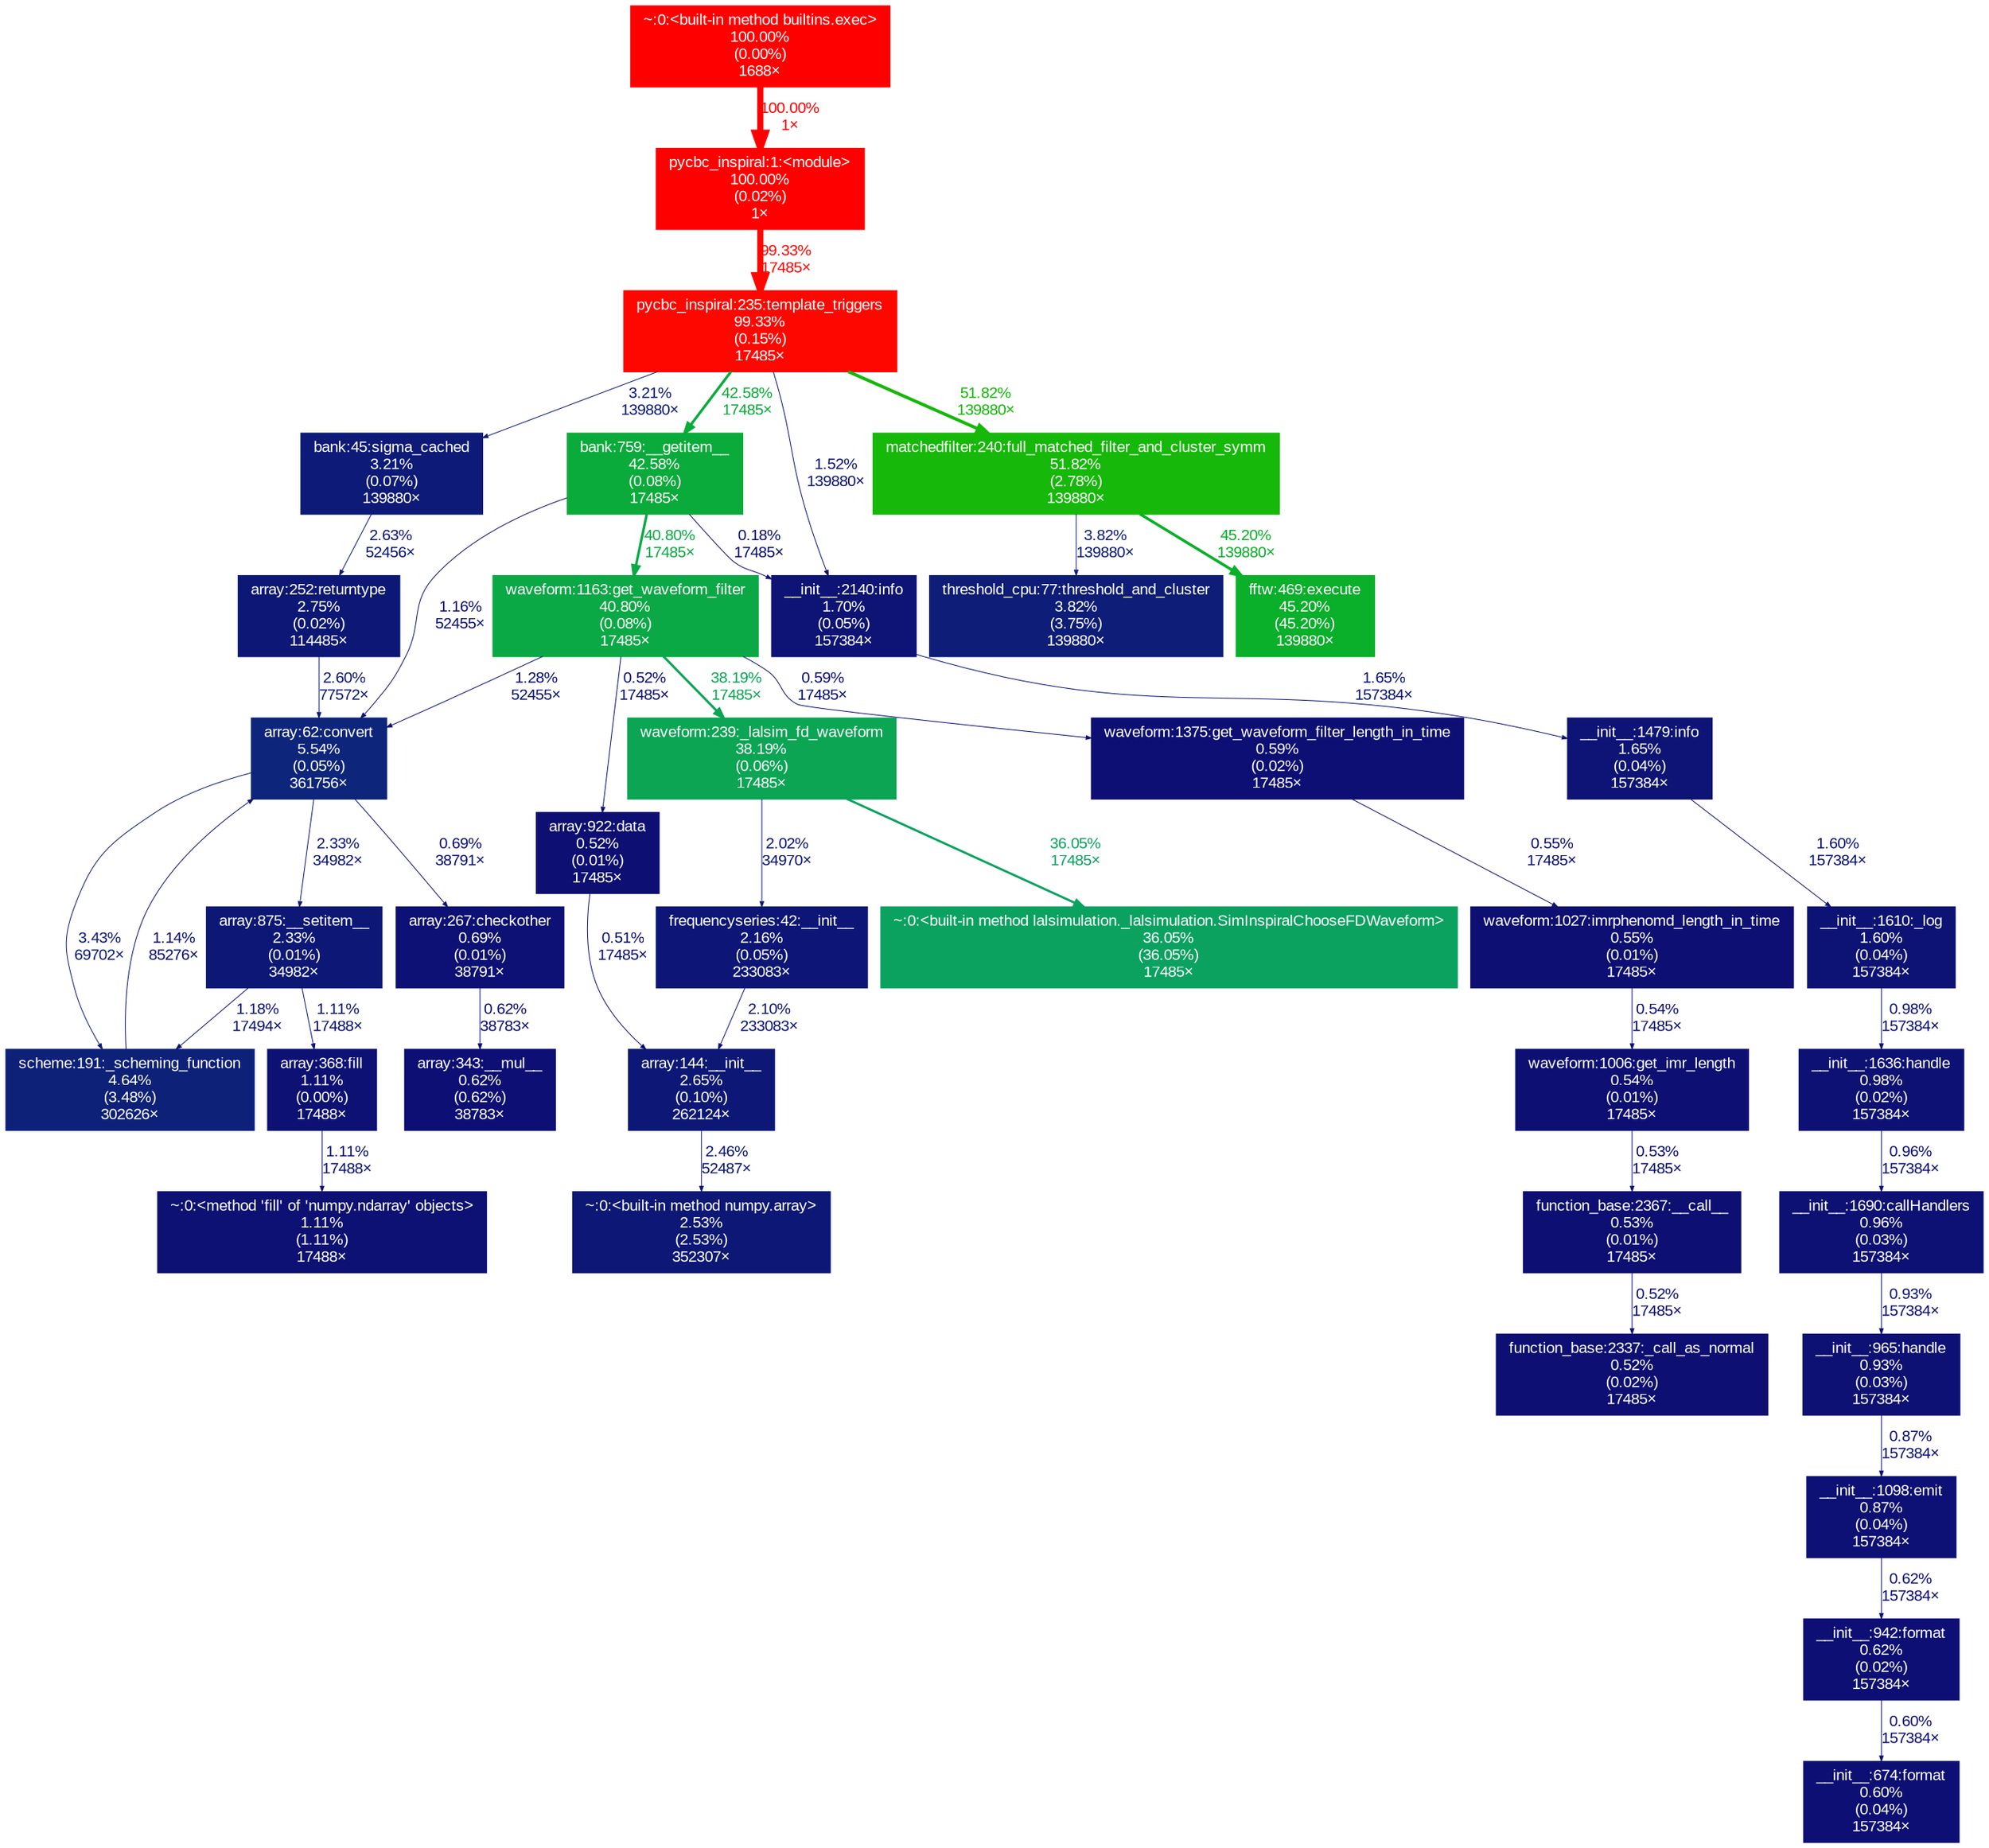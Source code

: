 digraph {
	graph [fontname=Arial, nodesep=0.125, ranksep=0.25];
	node [fontcolor=white, fontname=Arial, height=0, shape=box, style=filled, width=0];
	edge [fontname=Arial];
	372 [color="#ff0000", fontcolor="#ffffff", fontsize="10.00", label="pycbc_inspiral:1:<module>\n100.00%\n(0.02%)\n1×", tooltip="/work/pi_ccapano_umassd_edu/nperla_umassd_edu/envs/pycbc/bin/pycbc_inspiral"];
	372 -> 2565 [arrowsize="1.00", color="#fe0700", fontcolor="#fe0700", fontsize="10.00", label="99.33%\n17485×", labeldistance="3.97", penwidth="3.97"];
	1461 [color="#0d1776", fontcolor="#ffffff", fontsize="10.00", label="~:0:<built-in method numpy.array>\n2.53%\n(2.53%)\n352307×", tooltip="~"];
	1471 [color="#ff0000", fontcolor="#ffffff", fontsize="10.00", label="~:0:<built-in method builtins.exec>\n100.00%\n(0.00%)\n1688×", tooltip="~"];
	1471 -> 372 [arrowsize="1.00", color="#ff0000", fontcolor="#ff0000", fontsize="10.00", label="100.00%\n1×", labeldistance="4.00", penwidth="4.00"];
	1642 [color="#0d1074", fontcolor="#ffffff", fontsize="10.00", label="__init__:1098:emit\n0.87%\n(0.04%)\n157384×", tooltip="/work/pi_ccapano_umassd_edu/nperla_umassd_edu/envs/pycbc/lib/python3.11/logging/__init__.py"];
	1642 -> 3524 [arrowsize="0.35", color="#0d0f74", fontcolor="#0d0f74", fontsize="10.00", label="0.62%\n157384×", labeldistance="0.50", penwidth="0.50"];
	1893 [color="#0d2179", fontcolor="#ffffff", fontsize="10.00", label="scheme:191:_scheming_function\n4.64%\n(3.48%)\n302626×", tooltip="/work/pi_ccapano_umassd_edu/nperla_umassd_edu/envs/pycbc/lib/python3.11/site-packages/pycbc/scheme.py"];
	1893 -> 3610 [arrowsize="0.35", color="#0d1174", fontcolor="#0d1174", fontsize="10.00", label="1.14%\n85276×", labeldistance="0.50", penwidth="0.50"];
	2155 [color="#0d1876", fontcolor="#ffffff", fontsize="10.00", label="array:144:__init__\n2.65%\n(0.10%)\n262124×", tooltip="/work/pi_ccapano_umassd_edu/nperla_umassd_edu/envs/pycbc/lib/python3.11/site-packages/pycbc/types/array.py"];
	2155 -> 1461 [arrowsize="0.35", color="#0d1776", fontcolor="#0d1776", fontsize="10.00", label="2.46%\n52487×", labeldistance="0.50", penwidth="0.50"];
	2180 [color="#0d1a77", fontcolor="#ffffff", fontsize="10.00", label="bank:45:sigma_cached\n3.21%\n(0.07%)\n139880×", tooltip="/work/pi_ccapano_umassd_edu/nperla_umassd_edu/envs/pycbc/lib/python3.11/site-packages/pycbc/waveform/bank.py"];
	2180 -> 7522 [arrowsize="0.35", color="#0d1876", fontcolor="#0d1876", fontsize="10.00", label="2.63%\n52456×", labeldistance="0.50", penwidth="0.50"];
	2181 [color="#0aab3a", fontcolor="#ffffff", fontsize="10.00", label="bank:759:__getitem__\n42.58%\n(0.08%)\n17485×", tooltip="/work/pi_ccapano_umassd_edu/nperla_umassd_edu/envs/pycbc/lib/python3.11/site-packages/pycbc/waveform/bank.py"];
	2181 -> 2606 [arrowsize="0.64", color="#0ba945", fontcolor="#0ba945", fontsize="10.00", label="40.80%\n17485×", labeldistance="1.63", penwidth="1.63"];
	2181 -> 2680 [arrowsize="0.35", color="#0d0d73", fontcolor="#0d0d73", fontsize="10.00", label="0.18%\n17485×", labeldistance="0.50", penwidth="0.50"];
	2181 -> 3610 [arrowsize="0.35", color="#0d1274", fontcolor="#0d1274", fontsize="10.00", label="1.16%\n52455×", labeldistance="0.50", penwidth="0.50"];
	2201 [color="#0d0f73", fontcolor="#ffffff", fontsize="10.00", label="array:922:data\n0.52%\n(0.01%)\n17485×", tooltip="/work/pi_ccapano_umassd_edu/nperla_umassd_edu/envs/pycbc/lib/python3.11/site-packages/pycbc/types/array.py"];
	2201 -> 2155 [arrowsize="0.35", color="#0d0f73", fontcolor="#0d0f73", fontsize="10.00", label="0.51%\n17485×", labeldistance="0.50", penwidth="0.50"];
	2257 [color="#0d1776", fontcolor="#ffffff", fontsize="10.00", label="array:875:__setitem__\n2.33%\n(0.01%)\n34982×", tooltip="/work/pi_ccapano_umassd_edu/nperla_umassd_edu/envs/pycbc/lib/python3.11/site-packages/pycbc/types/array.py"];
	2257 -> 1893 [arrowsize="0.35", color="#0d1274", fontcolor="#0d1274", fontsize="10.00", label="1.18%\n17494×", labeldistance="0.50", penwidth="0.50"];
	2257 -> 7581 [arrowsize="0.35", color="#0d1174", fontcolor="#0d1174", fontsize="10.00", label="1.11%\n17488×", labeldistance="0.50", penwidth="0.50"];
	2260 [color="#0d1074", fontcolor="#ffffff", fontsize="10.00", label="array:267:checkother\n0.69%\n(0.01%)\n38791×", tooltip="/work/pi_ccapano_umassd_edu/nperla_umassd_edu/envs/pycbc/lib/python3.11/site-packages/pycbc/types/array.py"];
	2260 -> 7566 [arrowsize="0.35", color="#0d0f74", fontcolor="#0d0f74", fontsize="10.00", label="0.62%\n38783×", labeldistance="0.50", penwidth="0.50"];
	2270 [color="#0d1676", fontcolor="#ffffff", fontsize="10.00", label="frequencyseries:42:__init__\n2.16%\n(0.05%)\n233083×", tooltip="/work/pi_ccapano_umassd_edu/nperla_umassd_edu/envs/pycbc/lib/python3.11/site-packages/pycbc/types/frequencyseries.py"];
	2270 -> 2155 [arrowsize="0.35", color="#0d1675", fontcolor="#0d1675", fontsize="10.00", label="2.10%\n233083×", labeldistance="0.50", penwidth="0.50"];
	2565 [color="#fe0700", fontcolor="#ffffff", fontsize="10.00", label="pycbc_inspiral:235:template_triggers\n99.33%\n(0.15%)\n17485×", tooltip="/work/pi_ccapano_umassd_edu/nperla_umassd_edu/envs/pycbc/bin/pycbc_inspiral"];
	2565 -> 2180 [arrowsize="0.35", color="#0d1a77", fontcolor="#0d1a77", fontsize="10.00", label="3.21%\n139880×", labeldistance="0.50", penwidth="0.50"];
	2565 -> 2181 [arrowsize="0.65", color="#0aab3a", fontcolor="#0aab3a", fontsize="10.00", label="42.58%\n17485×", labeldistance="1.70", penwidth="1.70"];
	2565 -> 2585 [arrowsize="0.72", color="#16b809", fontcolor="#16b809", fontsize="10.00", label="51.82%\n139880×", labeldistance="2.07", penwidth="2.07"];
	2565 -> 2680 [arrowsize="0.35", color="#0d1375", fontcolor="#0d1375", fontsize="10.00", label="1.52%\n139880×", labeldistance="0.50", penwidth="0.50"];
	2572 [color="#0d0f73", fontcolor="#ffffff", fontsize="10.00", label="function_base:2337:_call_as_normal\n0.52%\n(0.02%)\n17485×", tooltip="/work/pi_ccapano_umassd_edu/nperla_umassd_edu/envs/pycbc/lib/python3.11/site-packages/numpy/lib/function_base.py"];
	2585 [color="#16b809", fontcolor="#ffffff", fontsize="10.00", label="matchedfilter:240:full_matched_filter_and_cluster_symm\n51.82%\n(2.78%)\n139880×", tooltip="/work/pi_ccapano_umassd_edu/nperla_umassd_edu/envs/pycbc/lib/python3.11/site-packages/pycbc/filter/matchedfilter.py"];
	2585 -> 4014 [arrowsize="0.35", color="#0d1d78", fontcolor="#0d1d78", fontsize="10.00", label="3.82%\n139880×", labeldistance="0.50", penwidth="0.50"];
	2585 -> 7370 [arrowsize="0.67", color="#0aaf2a", fontcolor="#0aaf2a", fontsize="10.00", label="45.20%\n139880×", labeldistance="1.81", penwidth="1.81"];
	2606 [color="#0ba945", fontcolor="#ffffff", fontsize="10.00", label="waveform:1163:get_waveform_filter\n40.80%\n(0.08%)\n17485×", tooltip="/work/pi_ccapano_umassd_edu/nperla_umassd_edu/envs/pycbc/lib/python3.11/site-packages/pycbc/waveform/waveform.py"];
	2606 -> 2201 [arrowsize="0.35", color="#0d0f73", fontcolor="#0d0f73", fontsize="10.00", label="0.52%\n17485×", labeldistance="0.50", penwidth="0.50"];
	2606 -> 3610 [arrowsize="0.35", color="#0d1274", fontcolor="#0d1274", fontsize="10.00", label="1.28%\n52455×", labeldistance="0.50", penwidth="0.50"];
	2606 -> 3631 [arrowsize="0.62", color="#0ba554", fontcolor="#0ba554", fontsize="10.00", label="38.19%\n17485×", labeldistance="1.53", penwidth="1.53"];
	2606 -> 4619 [arrowsize="0.35", color="#0d0f74", fontcolor="#0d0f74", fontsize="10.00", label="0.59%\n17485×", labeldistance="0.50", penwidth="0.50"];
	2680 [color="#0d1475", fontcolor="#ffffff", fontsize="10.00", label="__init__:2140:info\n1.70%\n(0.05%)\n157384×", tooltip="/work/pi_ccapano_umassd_edu/nperla_umassd_edu/envs/pycbc/lib/python3.11/logging/__init__.py"];
	2680 -> 3518 [arrowsize="0.35", color="#0d1475", fontcolor="#0d1475", fontsize="10.00", label="1.65%\n157384×", labeldistance="0.50", penwidth="0.50"];
	3485 [color="#0d1375", fontcolor="#ffffff", fontsize="10.00", label="__init__:1610:_log\n1.60%\n(0.04%)\n157384×", tooltip="/work/pi_ccapano_umassd_edu/nperla_umassd_edu/envs/pycbc/lib/python3.11/logging/__init__.py"];
	3485 -> 3516 [arrowsize="0.35", color="#0d1174", fontcolor="#0d1174", fontsize="10.00", label="0.98%\n157384×", labeldistance="0.50", penwidth="0.50"];
	3515 [color="#0d1174", fontcolor="#ffffff", fontsize="10.00", label="__init__:1690:callHandlers\n0.96%\n(0.03%)\n157384×", tooltip="/work/pi_ccapano_umassd_edu/nperla_umassd_edu/envs/pycbc/lib/python3.11/logging/__init__.py"];
	3515 -> 8259 [arrowsize="0.35", color="#0d1174", fontcolor="#0d1174", fontsize="10.00", label="0.93%\n157384×", labeldistance="0.50", penwidth="0.50"];
	3516 [color="#0d1174", fontcolor="#ffffff", fontsize="10.00", label="__init__:1636:handle\n0.98%\n(0.02%)\n157384×", tooltip="/work/pi_ccapano_umassd_edu/nperla_umassd_edu/envs/pycbc/lib/python3.11/logging/__init__.py"];
	3516 -> 3515 [arrowsize="0.35", color="#0d1174", fontcolor="#0d1174", fontsize="10.00", label="0.96%\n157384×", labeldistance="0.50", penwidth="0.50"];
	3518 [color="#0d1475", fontcolor="#ffffff", fontsize="10.00", label="__init__:1479:info\n1.65%\n(0.04%)\n157384×", tooltip="/work/pi_ccapano_umassd_edu/nperla_umassd_edu/envs/pycbc/lib/python3.11/logging/__init__.py"];
	3518 -> 3485 [arrowsize="0.35", color="#0d1375", fontcolor="#0d1375", fontsize="10.00", label="1.60%\n157384×", labeldistance="0.50", penwidth="0.50"];
	3523 [color="#0d0f74", fontcolor="#ffffff", fontsize="10.00", label="__init__:674:format\n0.60%\n(0.04%)\n157384×", tooltip="/work/pi_ccapano_umassd_edu/nperla_umassd_edu/envs/pycbc/lib/python3.11/logging/__init__.py"];
	3524 [color="#0d0f74", fontcolor="#ffffff", fontsize="10.00", label="__init__:942:format\n0.62%\n(0.02%)\n157384×", tooltip="/work/pi_ccapano_umassd_edu/nperla_umassd_edu/envs/pycbc/lib/python3.11/logging/__init__.py"];
	3524 -> 3523 [arrowsize="0.35", color="#0d0f74", fontcolor="#0d0f74", fontsize="10.00", label="0.60%\n157384×", labeldistance="0.50", penwidth="0.50"];
	3575 [color="#0d0f73", fontcolor="#ffffff", fontsize="10.00", label="function_base:2367:__call__\n0.53%\n(0.01%)\n17485×", tooltip="/work/pi_ccapano_umassd_edu/nperla_umassd_edu/envs/pycbc/lib/python3.11/site-packages/numpy/lib/function_base.py"];
	3575 -> 2572 [arrowsize="0.35", color="#0d0f73", fontcolor="#0d0f73", fontsize="10.00", label="0.52%\n17485×", labeldistance="0.50", penwidth="0.50"];
	3610 [color="#0d257a", fontcolor="#ffffff", fontsize="10.00", label="array:62:convert\n5.54%\n(0.05%)\n361756×", tooltip="/work/pi_ccapano_umassd_edu/nperla_umassd_edu/envs/pycbc/lib/python3.11/site-packages/pycbc/types/array.py"];
	3610 -> 1893 [arrowsize="0.35", color="#0d1b77", fontcolor="#0d1b77", fontsize="10.00", label="3.43%\n69702×", labeldistance="0.50", penwidth="0.50"];
	3610 -> 2257 [arrowsize="0.35", color="#0d1776", fontcolor="#0d1776", fontsize="10.00", label="2.33%\n34982×", labeldistance="0.50", penwidth="0.50"];
	3610 -> 2260 [arrowsize="0.35", color="#0d1074", fontcolor="#0d1074", fontsize="10.00", label="0.69%\n38791×", labeldistance="0.50", penwidth="0.50"];
	3631 [color="#0ba554", fontcolor="#ffffff", fontsize="10.00", label="waveform:239:_lalsim_fd_waveform\n38.19%\n(0.06%)\n17485×", tooltip="/work/pi_ccapano_umassd_edu/nperla_umassd_edu/envs/pycbc/lib/python3.11/site-packages/pycbc/waveform/waveform.py"];
	3631 -> 2270 [arrowsize="0.35", color="#0d1575", fontcolor="#0d1575", fontsize="10.00", label="2.02%\n34970×", labeldistance="0.50", penwidth="0.50"];
	3631 -> 5212 [arrowsize="0.60", color="#0ba260", fontcolor="#0ba260", fontsize="10.00", label="36.05%\n17485×", labeldistance="1.44", penwidth="1.44"];
	4014 [color="#0d1d78", fontcolor="#ffffff", fontsize="10.00", label="threshold_cpu:77:threshold_and_cluster\n3.82%\n(3.75%)\n139880×", tooltip="/work/pi_ccapano_umassd_edu/nperla_umassd_edu/envs/pycbc/lib/python3.11/site-packages/pycbc/events/threshold_cpu.py"];
	4619 [color="#0d0f74", fontcolor="#ffffff", fontsize="10.00", label="waveform:1375:get_waveform_filter_length_in_time\n0.59%\n(0.02%)\n17485×", tooltip="/work/pi_ccapano_umassd_edu/nperla_umassd_edu/envs/pycbc/lib/python3.11/site-packages/pycbc/waveform/waveform.py"];
	4619 -> 4621 [arrowsize="0.35", color="#0d0f73", fontcolor="#0d0f73", fontsize="10.00", label="0.55%\n17485×", labeldistance="0.50", penwidth="0.50"];
	4620 [color="#0d0f73", fontcolor="#ffffff", fontsize="10.00", label="waveform:1006:get_imr_length\n0.54%\n(0.01%)\n17485×", tooltip="/work/pi_ccapano_umassd_edu/nperla_umassd_edu/envs/pycbc/lib/python3.11/site-packages/pycbc/waveform/waveform.py"];
	4620 -> 3575 [arrowsize="0.35", color="#0d0f73", fontcolor="#0d0f73", fontsize="10.00", label="0.53%\n17485×", labeldistance="0.50", penwidth="0.50"];
	4621 [color="#0d0f73", fontcolor="#ffffff", fontsize="10.00", label="waveform:1027:imrphenomd_length_in_time\n0.55%\n(0.01%)\n17485×", tooltip="/work/pi_ccapano_umassd_edu/nperla_umassd_edu/envs/pycbc/lib/python3.11/site-packages/pycbc/waveform/waveform.py"];
	4621 -> 4620 [arrowsize="0.35", color="#0d0f73", fontcolor="#0d0f73", fontsize="10.00", label="0.54%\n17485×", labeldistance="0.50", penwidth="0.50"];
	5212 [color="#0ba260", fontcolor="#ffffff", fontsize="10.00", label="~:0:<built-in method lalsimulation._lalsimulation.SimInspiralChooseFDWaveform>\n36.05%\n(36.05%)\n17485×", tooltip="~"];
	7370 [color="#0aaf2a", fontcolor="#ffffff", fontsize="10.00", label="fftw:469:execute\n45.20%\n(45.20%)\n139880×", tooltip="/work/pi_ccapano_umassd_edu/nperla_umassd_edu/envs/pycbc/lib/python3.11/site-packages/pycbc/fft/fftw.py"];
	7522 [color="#0d1876", fontcolor="#ffffff", fontsize="10.00", label="array:252:returntype\n2.75%\n(0.02%)\n114485×", tooltip="/work/pi_ccapano_umassd_edu/nperla_umassd_edu/envs/pycbc/lib/python3.11/site-packages/pycbc/types/array.py"];
	7522 -> 3610 [arrowsize="0.35", color="#0d1876", fontcolor="#0d1876", fontsize="10.00", label="2.60%\n77572×", labeldistance="0.50", penwidth="0.50"];
	7566 [color="#0d0f74", fontcolor="#ffffff", fontsize="10.00", label="array:343:__mul__\n0.62%\n(0.62%)\n38783×", tooltip="/work/pi_ccapano_umassd_edu/nperla_umassd_edu/envs/pycbc/lib/python3.11/site-packages/pycbc/types/array.py"];
	7581 [color="#0d1174", fontcolor="#ffffff", fontsize="10.00", label="array:368:fill\n1.11%\n(0.00%)\n17488×", tooltip="/work/pi_ccapano_umassd_edu/nperla_umassd_edu/envs/pycbc/lib/python3.11/site-packages/pycbc/types/array.py"];
	7581 -> 8119 [arrowsize="0.35", color="#0d1174", fontcolor="#0d1174", fontsize="10.00", label="1.11%\n17488×", labeldistance="0.50", penwidth="0.50"];
	8119 [color="#0d1174", fontcolor="#ffffff", fontsize="10.00", label="~:0:<method 'fill' of 'numpy.ndarray' objects>\n1.11%\n(1.11%)\n17488×", tooltip="~"];
	8259 [color="#0d1174", fontcolor="#ffffff", fontsize="10.00", label="__init__:965:handle\n0.93%\n(0.03%)\n157384×", tooltip="/work/pi_ccapano_umassd_edu/nperla_umassd_edu/envs/pycbc/lib/python3.11/logging/__init__.py"];
	8259 -> 1642 [arrowsize="0.35", color="#0d1074", fontcolor="#0d1074", fontsize="10.00", label="0.87%\n157384×", labeldistance="0.50", penwidth="0.50"];
}
